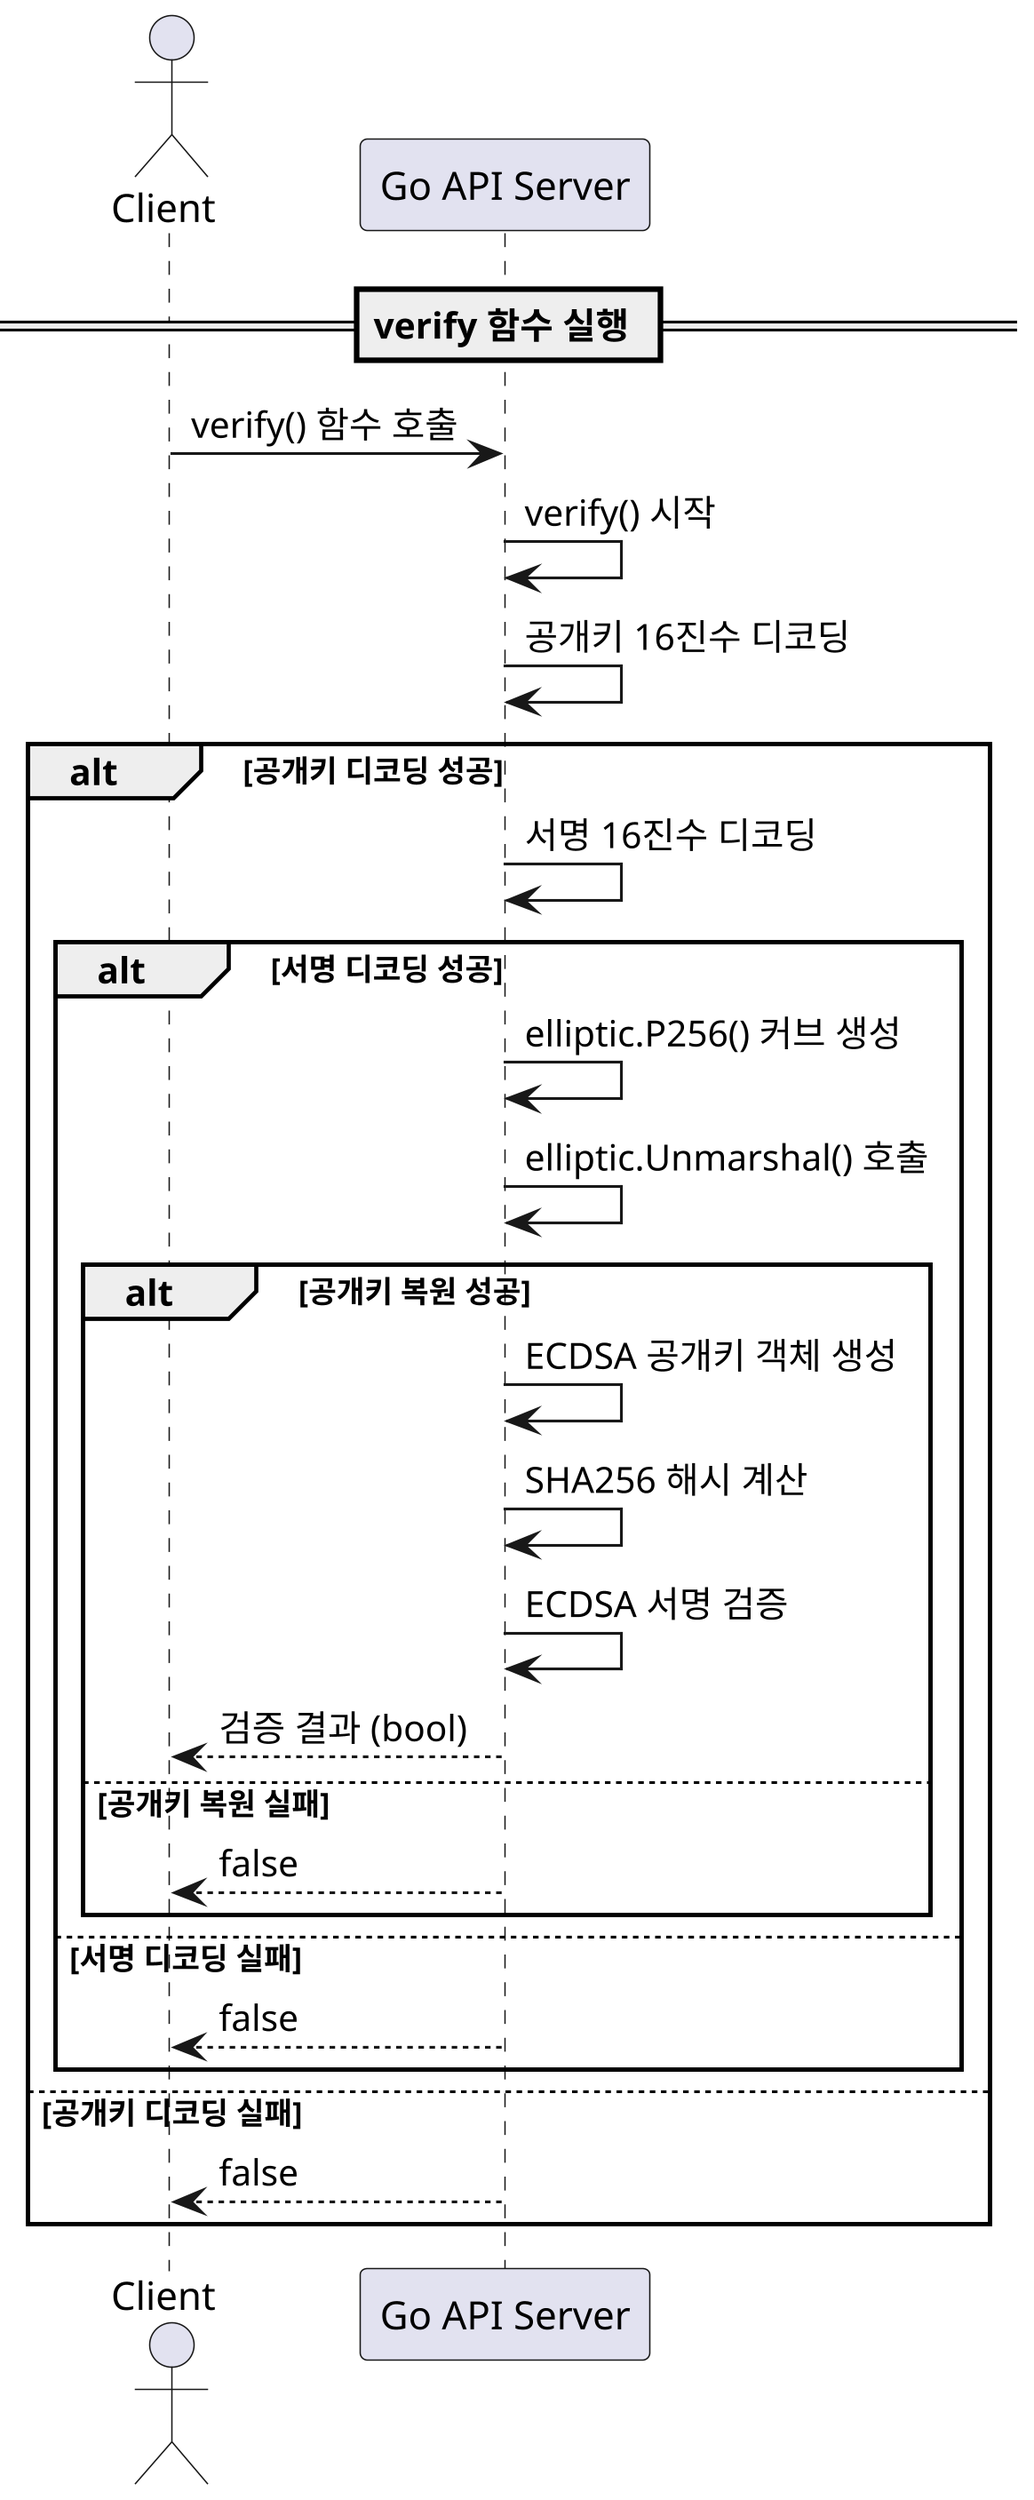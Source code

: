@startuml
skinparam dpi 300

actor Client
participant "Go API Server" as Server

== verify 함수 실행 ==
Client -> Server: verify() 함수 호출
Server -> Server: verify() 시작
Server -> Server: 공개키 16진수 디코딩
alt 공개키 디코딩 성공
    Server -> Server: 서명 16진수 디코딩
    alt 서명 디코딩 성공
        Server -> Server: elliptic.P256() 커브 생성
        Server -> Server: elliptic.Unmarshal() 호출
        alt 공개키 복원 성공
            Server -> Server: ECDSA 공개키 객체 생성
            Server -> Server: SHA256 해시 계산
            Server -> Server: ECDSA 서명 검증
            Server --> Client: 검증 결과 (bool)
        else 공개키 복원 실패
            Server --> Client: false
        end
    else 서명 디코딩 실패
        Server --> Client: false
    end
else 공개키 디코딩 실패
    Server --> Client: false
end

@enduml
